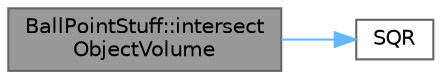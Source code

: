 digraph "BallPointStuff::intersectObjectVolume"
{
 // LATEX_PDF_SIZE
  bgcolor="transparent";
  edge [fontname=Helvetica,fontsize=10,labelfontname=Helvetica,labelfontsize=10];
  node [fontname=Helvetica,fontsize=10,shape=box,height=0.2,width=0.4];
  rankdir="LR";
  Node1 [id="Node000001",label="BallPointStuff::intersect\lObjectVolume",height=0.2,width=0.4,color="gray40", fillcolor="grey60", style="filled", fontcolor="black",tooltip=" "];
  Node1 -> Node2 [id="edge1_Node000001_Node000002",color="steelblue1",style="solid",tooltip=" "];
  Node2 [id="Node000002",label="SQR",height=0.2,width=0.4,color="grey40", fillcolor="white", style="filled",URL="$_b_v_h_8cpp.html#a008137b55395036613fb97c40e7ba8b5",tooltip=" "];
}
